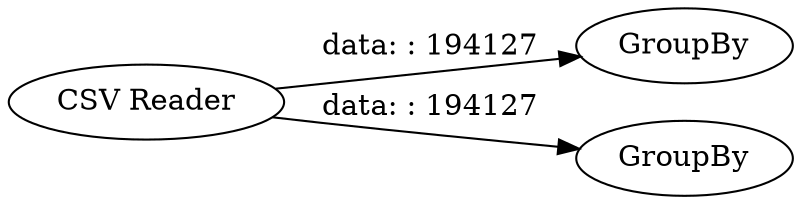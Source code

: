 digraph {
	"3254765150040017680_1" [label="CSV Reader"]
	"3254765150040017680_2" [label=GroupBy]
	"3254765150040017680_3" [label=GroupBy]
	"3254765150040017680_1" -> "3254765150040017680_2" [label="data: : 194127"]
	"3254765150040017680_1" -> "3254765150040017680_3" [label="data: : 194127"]
	rankdir=LR
}
